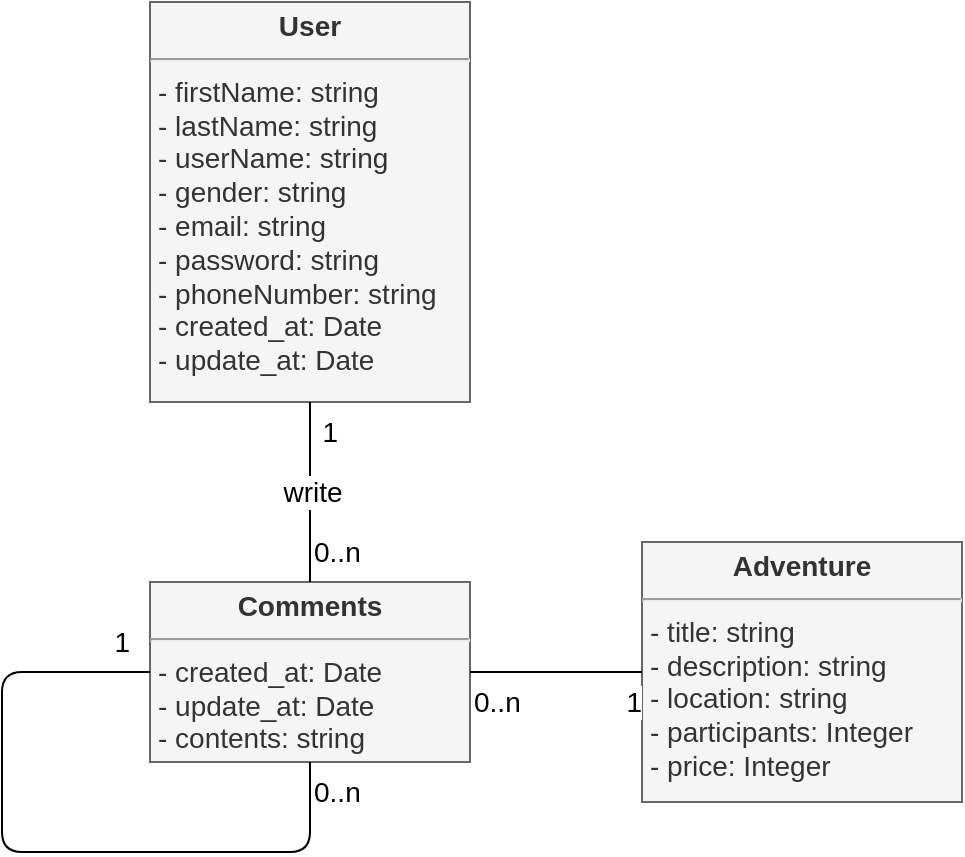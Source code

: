 <mxfile version="13.3.2" type="github">
  <diagram id="trDBEFX-wnySPvwVofZC" name="Page-1">
    <mxGraphModel dx="683" dy="1602" grid="1" gridSize="10" guides="1" tooltips="1" connect="1" arrows="1" fold="1" page="1" pageScale="1" pageWidth="827" pageHeight="1169" math="0" shadow="0">
      <root>
        <mxCell id="0" />
        <mxCell id="1" parent="0" />
        <mxCell id="Pu1wdUVwWoLUkE75gHZk-2" value="&lt;p style=&quot;margin: 4px 0px 0px ; text-align: center ; font-size: 14px&quot;&gt;&lt;b style=&quot;font-size: 14px&quot;&gt;&lt;font style=&quot;font-size: 14px&quot;&gt;Adventure&lt;/font&gt;&lt;/b&gt;&lt;/p&gt;&lt;hr style=&quot;font-size: 14px&quot;&gt;&lt;p style=&quot;margin: 0px 0px 0px 4px ; font-size: 14px&quot;&gt;&lt;span style=&quot;font-size: 14px&quot;&gt;- title: string&lt;/span&gt;&lt;br style=&quot;font-size: 14px&quot;&gt;&lt;/p&gt;&lt;p style=&quot;margin: 0px 0px 0px 4px ; font-size: 14px&quot;&gt;&lt;font style=&quot;font-size: 14px&quot;&gt;- description: string&lt;br style=&quot;font-size: 14px&quot;&gt;&lt;/font&gt;&lt;/p&gt;&lt;p style=&quot;margin: 0px 0px 0px 4px ; font-size: 14px&quot;&gt;&lt;font style=&quot;font-size: 14px&quot;&gt;- location: string&lt;/font&gt;&lt;/p&gt;&lt;p style=&quot;margin: 0px 0px 0px 4px ; font-size: 14px&quot;&gt;&lt;font style=&quot;font-size: 14px&quot;&gt;- participants: Integer&lt;br style=&quot;font-size: 14px&quot;&gt;&lt;/font&gt;&lt;/p&gt;&lt;p style=&quot;margin: 0px 0px 0px 4px ; font-size: 14px&quot;&gt;&lt;font style=&quot;font-size: 14px&quot;&gt;- price: Integer&lt;/font&gt;&lt;/p&gt;" style="verticalAlign=top;align=left;overflow=fill;fontSize=14;fontFamily=Helvetica;html=1;fillColor=#f5f5f5;strokeColor=#666666;fontColor=#333333;" vertex="1" parent="1">
          <mxGeometry x="360" y="-795" width="160" height="130" as="geometry" />
        </mxCell>
        <mxCell id="Pu1wdUVwWoLUkE75gHZk-3" value="&lt;p style=&quot;margin: 4px 0px 0px; text-align: center; font-size: 14px;&quot;&gt;&lt;b style=&quot;font-size: 14px;&quot;&gt;&lt;font style=&quot;font-size: 14px;&quot;&gt;Comments&lt;/font&gt;&lt;/b&gt;&lt;/p&gt;&lt;hr style=&quot;font-size: 14px;&quot;&gt;&lt;p style=&quot;margin: 0px 0px 0px 4px; font-size: 14px;&quot;&gt;- created_at: Date&lt;/p&gt;&lt;p style=&quot;margin: 0px 0px 0px 4px; font-size: 14px;&quot;&gt;&lt;span style=&quot;font-size: 14px;&quot;&gt;- update_at: Date&lt;/span&gt;&lt;/p&gt;&lt;p style=&quot;margin: 0px 0px 0px 4px; font-size: 14px;&quot;&gt;&lt;span style=&quot;font-size: 14px;&quot;&gt;- contents: string&lt;/span&gt;&lt;br style=&quot;font-size: 14px;&quot;&gt;&lt;/p&gt;" style="verticalAlign=top;align=left;overflow=fill;fontSize=14;fontFamily=Helvetica;html=1;fillColor=#f5f5f5;strokeColor=#666666;fontColor=#333333;" vertex="1" parent="1">
          <mxGeometry x="114" y="-775" width="160" height="90" as="geometry" />
        </mxCell>
        <mxCell id="Pu1wdUVwWoLUkE75gHZk-5" value="" style="endArrow=none;html=1;endSize=12;startArrow=none;startSize=14;startFill=0;edgeStyle=orthogonalEdgeStyle;exitX=0;exitY=0.5;exitDx=0;exitDy=0;entryX=1;entryY=0.5;entryDx=0;entryDy=0;endFill=0;fontSize=14;" edge="1" parent="1" source="Pu1wdUVwWoLUkE75gHZk-2" target="Pu1wdUVwWoLUkE75gHZk-3">
          <mxGeometry relative="1" as="geometry">
            <mxPoint x="150" y="-810" as="sourcePoint" />
            <mxPoint x="400" y="-810" as="targetPoint" />
          </mxGeometry>
        </mxCell>
        <mxCell id="Pu1wdUVwWoLUkE75gHZk-12" value="" style="endArrow=none;html=1;exitX=0;exitY=0.5;exitDx=0;exitDy=0;entryX=0.5;entryY=1;entryDx=0;entryDy=0;fontSize=14;" edge="1" parent="1" source="Pu1wdUVwWoLUkE75gHZk-3" target="Pu1wdUVwWoLUkE75gHZk-3">
          <mxGeometry width="50" height="50" relative="1" as="geometry">
            <mxPoint x="240" y="-500" as="sourcePoint" />
            <mxPoint x="290" y="-550" as="targetPoint" />
            <Array as="points">
              <mxPoint x="40" y="-730" />
              <mxPoint x="40" y="-640" />
              <mxPoint x="64" y="-640" />
              <mxPoint x="194" y="-640" />
            </Array>
          </mxGeometry>
        </mxCell>
        <mxCell id="Pu1wdUVwWoLUkE75gHZk-13" value="1" style="resizable=0;html=1;align=right;verticalAlign=top;labelBackgroundColor=#ffffff;fontSize=14;" connectable="0" vertex="1" parent="1">
          <mxGeometry x="104" y="-760" as="geometry" />
        </mxCell>
        <mxCell id="Pu1wdUVwWoLUkE75gHZk-14" value="0..n" style="resizable=0;html=1;align=left;verticalAlign=top;labelBackgroundColor=#ffffff;fontSize=14;" connectable="0" vertex="1" parent="1">
          <mxGeometry x="194" y="-685" as="geometry" />
        </mxCell>
        <mxCell id="Pu1wdUVwWoLUkE75gHZk-21" value="&lt;p style=&quot;margin: 4px 0px 0px ; text-align: center ; font-size: 14px&quot;&gt;&lt;b style=&quot;font-size: 14px&quot;&gt;&lt;font style=&quot;font-size: 14px&quot;&gt;User&lt;/font&gt;&lt;/b&gt;&lt;/p&gt;&lt;hr style=&quot;font-size: 14px&quot;&gt;&lt;p style=&quot;margin: 0px 0px 0px 4px ; font-size: 14px&quot;&gt;&lt;span style=&quot;font-size: 14px&quot;&gt;- firstName: string&lt;/span&gt;&lt;br style=&quot;font-size: 14px&quot;&gt;&lt;/p&gt;&lt;p style=&quot;margin: 0px 0px 0px 4px ; font-size: 14px&quot;&gt;&lt;font style=&quot;font-size: 14px&quot;&gt;- lastName: string&lt;br style=&quot;font-size: 14px&quot;&gt;&lt;/font&gt;&lt;/p&gt;&lt;p style=&quot;margin: 0px 0px 0px 4px ; font-size: 14px&quot;&gt;&lt;font style=&quot;font-size: 14px&quot;&gt;- userName: string&lt;/font&gt;&lt;/p&gt;&lt;p style=&quot;margin: 0px 0px 0px 4px ; font-size: 14px&quot;&gt;&lt;font style=&quot;font-size: 14px&quot;&gt;- gender: string&lt;/font&gt;&lt;/p&gt;&lt;p style=&quot;margin: 0px 0px 0px 4px ; font-size: 14px&quot;&gt;&lt;font style=&quot;font-size: 14px&quot;&gt;- email: string&lt;/font&gt;&lt;/p&gt;&lt;p style=&quot;margin: 0px 0px 0px 4px ; font-size: 14px&quot;&gt;&lt;font style=&quot;font-size: 14px&quot;&gt;- password: string&lt;/font&gt;&lt;/p&gt;&lt;p style=&quot;margin: 0px 0px 0px 4px ; font-size: 14px&quot;&gt;&lt;font style=&quot;font-size: 14px&quot;&gt;- phoneNumber: string&lt;/font&gt;&lt;/p&gt;&lt;p style=&quot;margin: 0px 0px 0px 4px ; font-size: 14px&quot;&gt;&lt;font style=&quot;font-size: 14px&quot;&gt;- created_at: Date&lt;/font&gt;&lt;/p&gt;&lt;p style=&quot;margin: 0px 0px 0px 4px ; font-size: 14px&quot;&gt;&lt;font style=&quot;font-size: 14px&quot;&gt;- update_at: Date&lt;/font&gt;&lt;/p&gt;&lt;p style=&quot;margin: 0px 0px 0px 4px ; font-size: 14px&quot;&gt;&lt;br style=&quot;font-size: 14px&quot;&gt;&lt;/p&gt;" style="verticalAlign=top;align=left;overflow=fill;fontSize=14;fontFamily=Helvetica;html=1;fillColor=#f5f5f5;strokeColor=#666666;fontColor=#333333;" vertex="1" parent="1">
          <mxGeometry x="114" y="-1065" width="160" height="200" as="geometry" />
        </mxCell>
        <mxCell id="Pu1wdUVwWoLUkE75gHZk-22" value="write" style="endArrow=none;html=1;endSize=12;startArrow=none;startSize=14;startFill=0;edgeStyle=orthogonalEdgeStyle;exitX=0.5;exitY=1;exitDx=0;exitDy=0;entryX=0.5;entryY=0;entryDx=0;entryDy=0;endFill=0;fontSize=14;" edge="1" parent="1" source="Pu1wdUVwWoLUkE75gHZk-21">
          <mxGeometry relative="1" as="geometry">
            <mxPoint x="284" y="-865" as="sourcePoint" />
            <mxPoint x="194" y="-775" as="targetPoint" />
          </mxGeometry>
        </mxCell>
        <mxCell id="Pu1wdUVwWoLUkE75gHZk-23" value="0..n" style="resizable=0;html=1;align=left;verticalAlign=top;labelBackgroundColor=#ffffff;fontSize=14;" connectable="0" vertex="1" parent="Pu1wdUVwWoLUkE75gHZk-22">
          <mxGeometry x="-1" relative="1" as="geometry">
            <mxPoint y="60" as="offset" />
          </mxGeometry>
        </mxCell>
        <mxCell id="Pu1wdUVwWoLUkE75gHZk-24" value="1" style="resizable=0;html=1;align=right;verticalAlign=top;labelBackgroundColor=#ffffff;fontSize=14;" connectable="0" vertex="1" parent="Pu1wdUVwWoLUkE75gHZk-22">
          <mxGeometry x="1" relative="1" as="geometry">
            <mxPoint x="14" y="-90" as="offset" />
          </mxGeometry>
        </mxCell>
        <mxCell id="Pu1wdUVwWoLUkE75gHZk-25" value="0..n" style="resizable=0;html=1;align=left;verticalAlign=top;labelBackgroundColor=#ffffff;fontSize=14;" connectable="0" vertex="1" parent="1">
          <mxGeometry x="274" y="-730" as="geometry" />
        </mxCell>
        <mxCell id="Pu1wdUVwWoLUkE75gHZk-26" value="1" style="resizable=0;html=1;align=right;verticalAlign=top;labelBackgroundColor=#ffffff;fontSize=14;" connectable="0" vertex="1" parent="1">
          <mxGeometry x="360" y="-730" as="geometry" />
        </mxCell>
      </root>
    </mxGraphModel>
  </diagram>
</mxfile>
